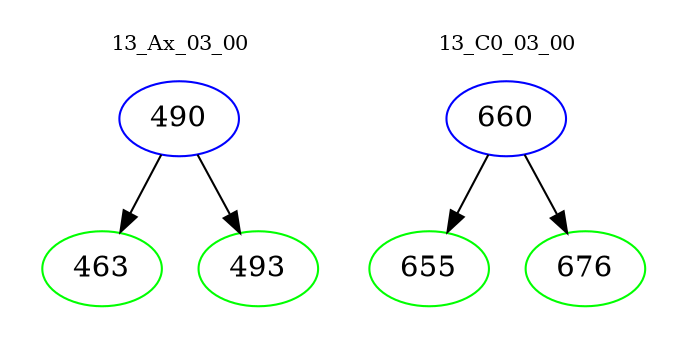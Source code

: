 digraph{
subgraph cluster_0 {
color = white
label = "13_Ax_03_00";
fontsize=10;
T0_490 [label="490", color="blue"]
T0_490 -> T0_463 [color="black"]
T0_463 [label="463", color="green"]
T0_490 -> T0_493 [color="black"]
T0_493 [label="493", color="green"]
}
subgraph cluster_1 {
color = white
label = "13_C0_03_00";
fontsize=10;
T1_660 [label="660", color="blue"]
T1_660 -> T1_655 [color="black"]
T1_655 [label="655", color="green"]
T1_660 -> T1_676 [color="black"]
T1_676 [label="676", color="green"]
}
}
